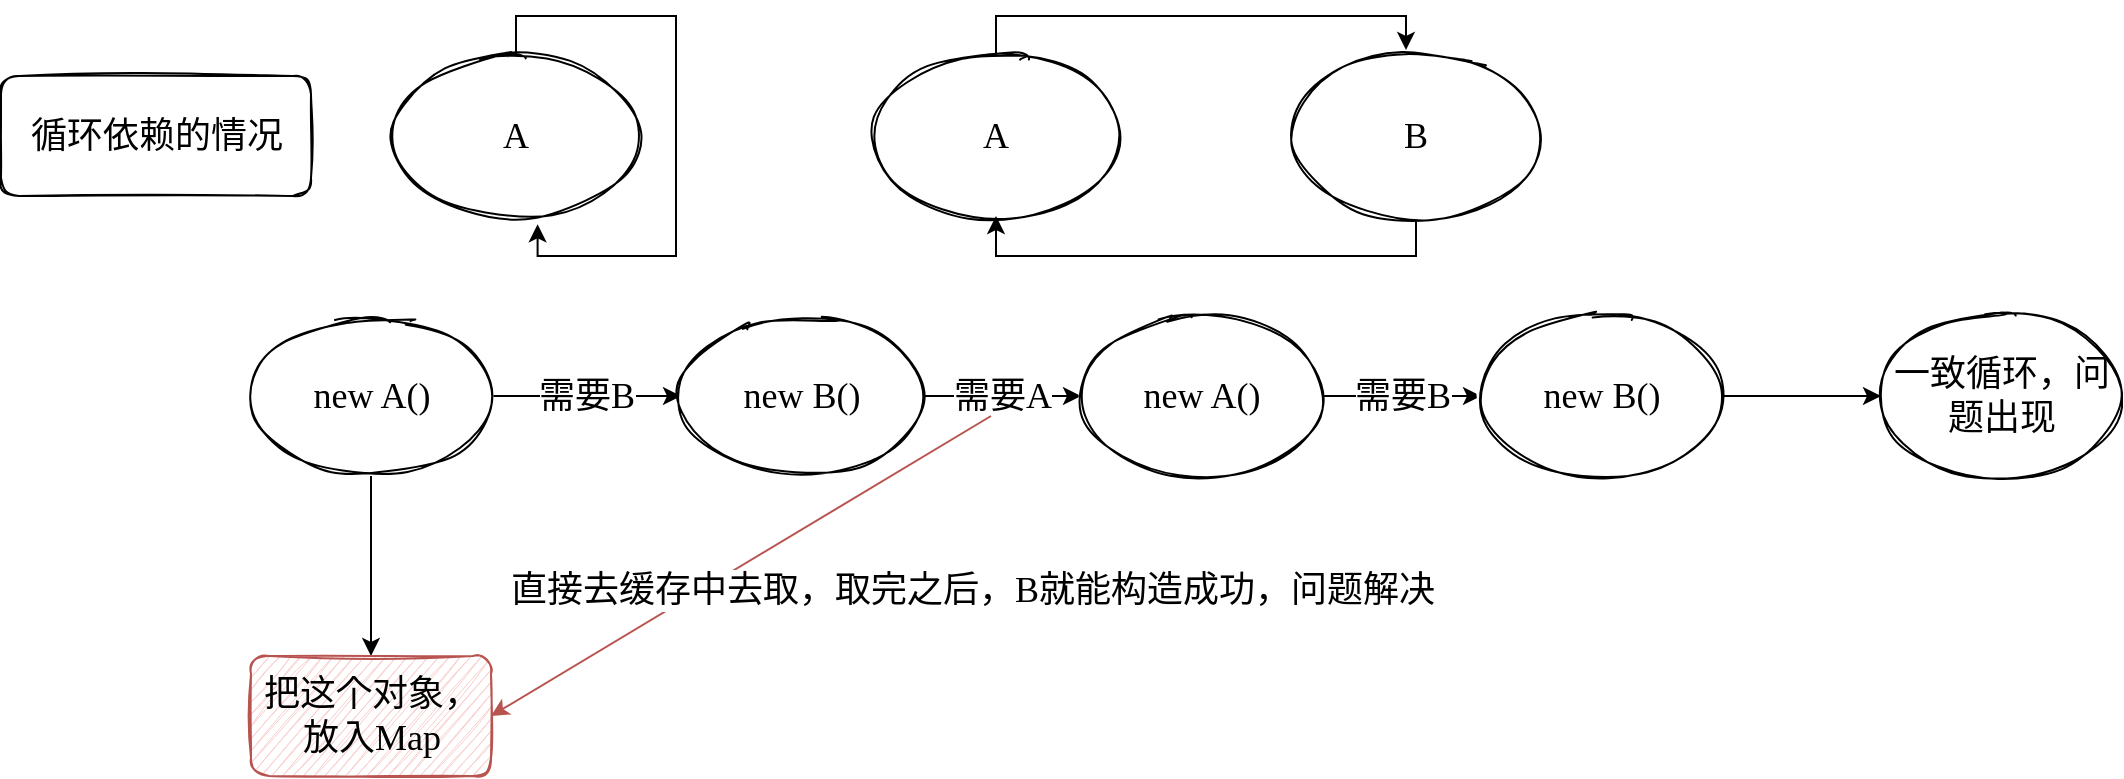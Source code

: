 <mxfile version="16.1.2" type="device"><diagram id="0tUIodM5PWDW_6eBLWua" name="第 1 页"><mxGraphModel dx="2095" dy="-1080" grid="1" gridSize="10" guides="1" tooltips="1" connect="1" arrows="1" fold="1" page="1" pageScale="1" pageWidth="1100" pageHeight="1700" math="0" shadow="0"><root><mxCell id="0"/><mxCell id="1" parent="0"/><mxCell id="R-tohE9hIM4_JAIm8PW0-2" value="A" style="ellipse;whiteSpace=wrap;html=1;rounded=1;sketch=1;fontFamily=Comic Sans MS;fontSize=18;" vertex="1" parent="1"><mxGeometry x="-365" y="3195" width="120" height="80" as="geometry"/></mxCell><mxCell id="R-tohE9hIM4_JAIm8PW0-3" style="edgeStyle=orthogonalEdgeStyle;rounded=0;orthogonalLoop=1;jettySize=auto;html=1;entryX=0.59;entryY=1.052;entryDx=0;entryDy=0;entryPerimeter=0;fontFamily=Comic Sans MS;fontSize=18;" edge="1" parent="1" source="R-tohE9hIM4_JAIm8PW0-2" target="R-tohE9hIM4_JAIm8PW0-2"><mxGeometry relative="1" as="geometry"/></mxCell><mxCell id="R-tohE9hIM4_JAIm8PW0-4" style="edgeStyle=orthogonalEdgeStyle;rounded=0;orthogonalLoop=1;jettySize=auto;html=1;fontFamily=Comic Sans MS;fontSize=18;" edge="1" parent="1" source="R-tohE9hIM4_JAIm8PW0-5"><mxGeometry relative="1" as="geometry"><mxPoint x="140" y="3192" as="targetPoint"/><Array as="points"><mxPoint x="-65" y="3175"/><mxPoint x="140" y="3175"/><mxPoint x="140" y="3192"/></Array></mxGeometry></mxCell><mxCell id="R-tohE9hIM4_JAIm8PW0-5" value="A" style="ellipse;whiteSpace=wrap;html=1;rounded=1;sketch=1;fontFamily=Comic Sans MS;fontSize=18;" vertex="1" parent="1"><mxGeometry x="-125" y="3195" width="120" height="80" as="geometry"/></mxCell><mxCell id="R-tohE9hIM4_JAIm8PW0-6" style="edgeStyle=orthogonalEdgeStyle;rounded=0;orthogonalLoop=1;jettySize=auto;html=1;entryX=0.5;entryY=1;entryDx=0;entryDy=0;fontFamily=Comic Sans MS;fontSize=18;" edge="1" parent="1" source="R-tohE9hIM4_JAIm8PW0-7" target="R-tohE9hIM4_JAIm8PW0-5"><mxGeometry relative="1" as="geometry"><Array as="points"><mxPoint x="145" y="3295"/><mxPoint x="-65" y="3295"/></Array></mxGeometry></mxCell><mxCell id="R-tohE9hIM4_JAIm8PW0-7" value="B" style="ellipse;whiteSpace=wrap;html=1;rounded=1;sketch=1;fontFamily=Comic Sans MS;fontSize=18;" vertex="1" parent="1"><mxGeometry x="85" y="3195" width="120" height="80" as="geometry"/></mxCell><mxCell id="R-tohE9hIM4_JAIm8PW0-8" value="需要B" style="edgeStyle=orthogonalEdgeStyle;rounded=0;orthogonalLoop=1;jettySize=auto;html=1;fontFamily=Comic Sans MS;fontSize=18;" edge="1" parent="1" source="R-tohE9hIM4_JAIm8PW0-10" target="R-tohE9hIM4_JAIm8PW0-12"><mxGeometry relative="1" as="geometry"/></mxCell><mxCell id="R-tohE9hIM4_JAIm8PW0-9" value="" style="edgeStyle=orthogonalEdgeStyle;rounded=0;orthogonalLoop=1;jettySize=auto;html=1;fontFamily=Comic Sans MS;fontSize=18;" edge="1" parent="1" source="R-tohE9hIM4_JAIm8PW0-10" target="R-tohE9hIM4_JAIm8PW0-19"><mxGeometry relative="1" as="geometry"/></mxCell><mxCell id="R-tohE9hIM4_JAIm8PW0-10" value="new A()" style="ellipse;whiteSpace=wrap;html=1;rounded=1;sketch=1;fontFamily=Comic Sans MS;fontSize=18;" vertex="1" parent="1"><mxGeometry x="-437.5" y="3325" width="120" height="80" as="geometry"/></mxCell><mxCell id="R-tohE9hIM4_JAIm8PW0-11" value="需要A" style="edgeStyle=orthogonalEdgeStyle;rounded=0;orthogonalLoop=1;jettySize=auto;html=1;fontFamily=Comic Sans MS;fontSize=18;" edge="1" parent="1" source="R-tohE9hIM4_JAIm8PW0-12" target="R-tohE9hIM4_JAIm8PW0-14"><mxGeometry relative="1" as="geometry"/></mxCell><mxCell id="R-tohE9hIM4_JAIm8PW0-12" value="new B()" style="ellipse;whiteSpace=wrap;html=1;rounded=1;sketch=1;fontFamily=Comic Sans MS;fontSize=18;" vertex="1" parent="1"><mxGeometry x="-222.5" y="3325" width="120" height="80" as="geometry"/></mxCell><mxCell id="R-tohE9hIM4_JAIm8PW0-13" value="需要B" style="edgeStyle=orthogonalEdgeStyle;rounded=0;orthogonalLoop=1;jettySize=auto;html=1;fontFamily=Comic Sans MS;fontSize=18;" edge="1" parent="1" source="R-tohE9hIM4_JAIm8PW0-14" target="R-tohE9hIM4_JAIm8PW0-16"><mxGeometry relative="1" as="geometry"/></mxCell><mxCell id="R-tohE9hIM4_JAIm8PW0-14" value="new A()" style="ellipse;whiteSpace=wrap;html=1;rounded=1;sketch=1;fontFamily=Comic Sans MS;fontSize=18;" vertex="1" parent="1"><mxGeometry x="-22.5" y="3325" width="120" height="80" as="geometry"/></mxCell><mxCell id="R-tohE9hIM4_JAIm8PW0-15" value="" style="edgeStyle=orthogonalEdgeStyle;rounded=0;orthogonalLoop=1;jettySize=auto;html=1;fontFamily=Comic Sans MS;fontSize=18;" edge="1" parent="1" source="R-tohE9hIM4_JAIm8PW0-16" target="R-tohE9hIM4_JAIm8PW0-17"><mxGeometry relative="1" as="geometry"/></mxCell><mxCell id="R-tohE9hIM4_JAIm8PW0-16" value="new B()" style="ellipse;whiteSpace=wrap;html=1;rounded=1;sketch=1;fontFamily=Comic Sans MS;fontSize=18;" vertex="1" parent="1"><mxGeometry x="177.5" y="3325" width="120" height="80" as="geometry"/></mxCell><mxCell id="R-tohE9hIM4_JAIm8PW0-17" value="一致循环，问题出现" style="ellipse;whiteSpace=wrap;html=1;rounded=1;sketch=1;fontFamily=Comic Sans MS;fontSize=18;" vertex="1" parent="1"><mxGeometry x="377.5" y="3325" width="120" height="80" as="geometry"/></mxCell><mxCell id="R-tohE9hIM4_JAIm8PW0-19" value="把这个对象，放入Map" style="whiteSpace=wrap;html=1;fontSize=18;fontFamily=Comic Sans MS;rounded=1;sketch=1;fillColor=#f8cecc;strokeColor=#b85450;" vertex="1" parent="1"><mxGeometry x="-437.5" y="3495" width="120" height="60" as="geometry"/></mxCell><mxCell id="R-tohE9hIM4_JAIm8PW0-20" value="" style="endArrow=classic;html=1;rounded=0;fontFamily=Comic Sans MS;fontSize=18;entryX=1;entryY=0.5;entryDx=0;entryDy=0;fillColor=#f8cecc;strokeColor=#b85450;" edge="1" parent="1" target="R-tohE9hIM4_JAIm8PW0-19"><mxGeometry width="50" height="50" relative="1" as="geometry"><mxPoint x="-67.5" y="3375" as="sourcePoint"/><mxPoint x="-67.5" y="3525" as="targetPoint"/></mxGeometry></mxCell><mxCell id="R-tohE9hIM4_JAIm8PW0-21" value="直接去缓存中去取，取完之后，B就能构造成功，问题解决" style="edgeLabel;html=1;align=center;verticalAlign=middle;resizable=0;points=[];fontSize=18;fontFamily=Comic Sans MS;" vertex="1" connectable="0" parent="R-tohE9hIM4_JAIm8PW0-20"><mxGeometry x="0.152" relative="1" as="geometry"><mxPoint x="134" as="offset"/></mxGeometry></mxCell><mxCell id="R-tohE9hIM4_JAIm8PW0-24" value="循环依赖的情况" style="rounded=1;whiteSpace=wrap;html=1;sketch=1;fontFamily=Comic Sans MS;fontSize=18;" vertex="1" parent="1"><mxGeometry x="-562.5" y="3205" width="155" height="60" as="geometry"/></mxCell></root></mxGraphModel></diagram></mxfile>